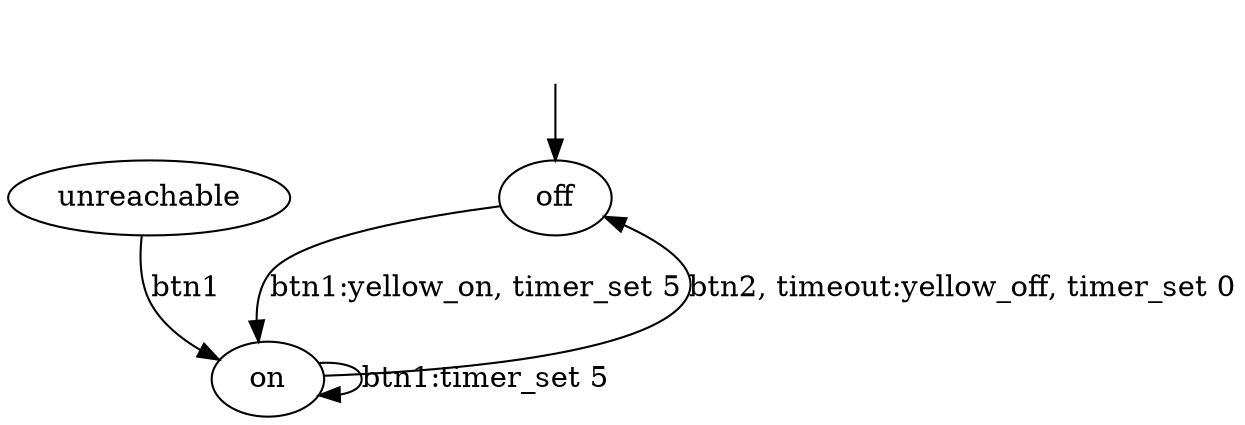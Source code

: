 digraph G {
    edge [comment="Wildcard node added automatic in EG."];
    node [comment="Wildcard node added automatic in EG."];
    "off";
    "on";
    "START" [style="invis"];
    "START" -> "off";
    "off" -> "on"  [label="btn1:yellow_on, timer_set 5"];
    "on" -> "off"  [label="btn2, timeout:yellow_off, timer_set 0"];
    "on" -> "on"  [label="btn1:timer_set 5"];
    "unreachable";
    "unreachable" -> "on"  [label="btn1"];
}
